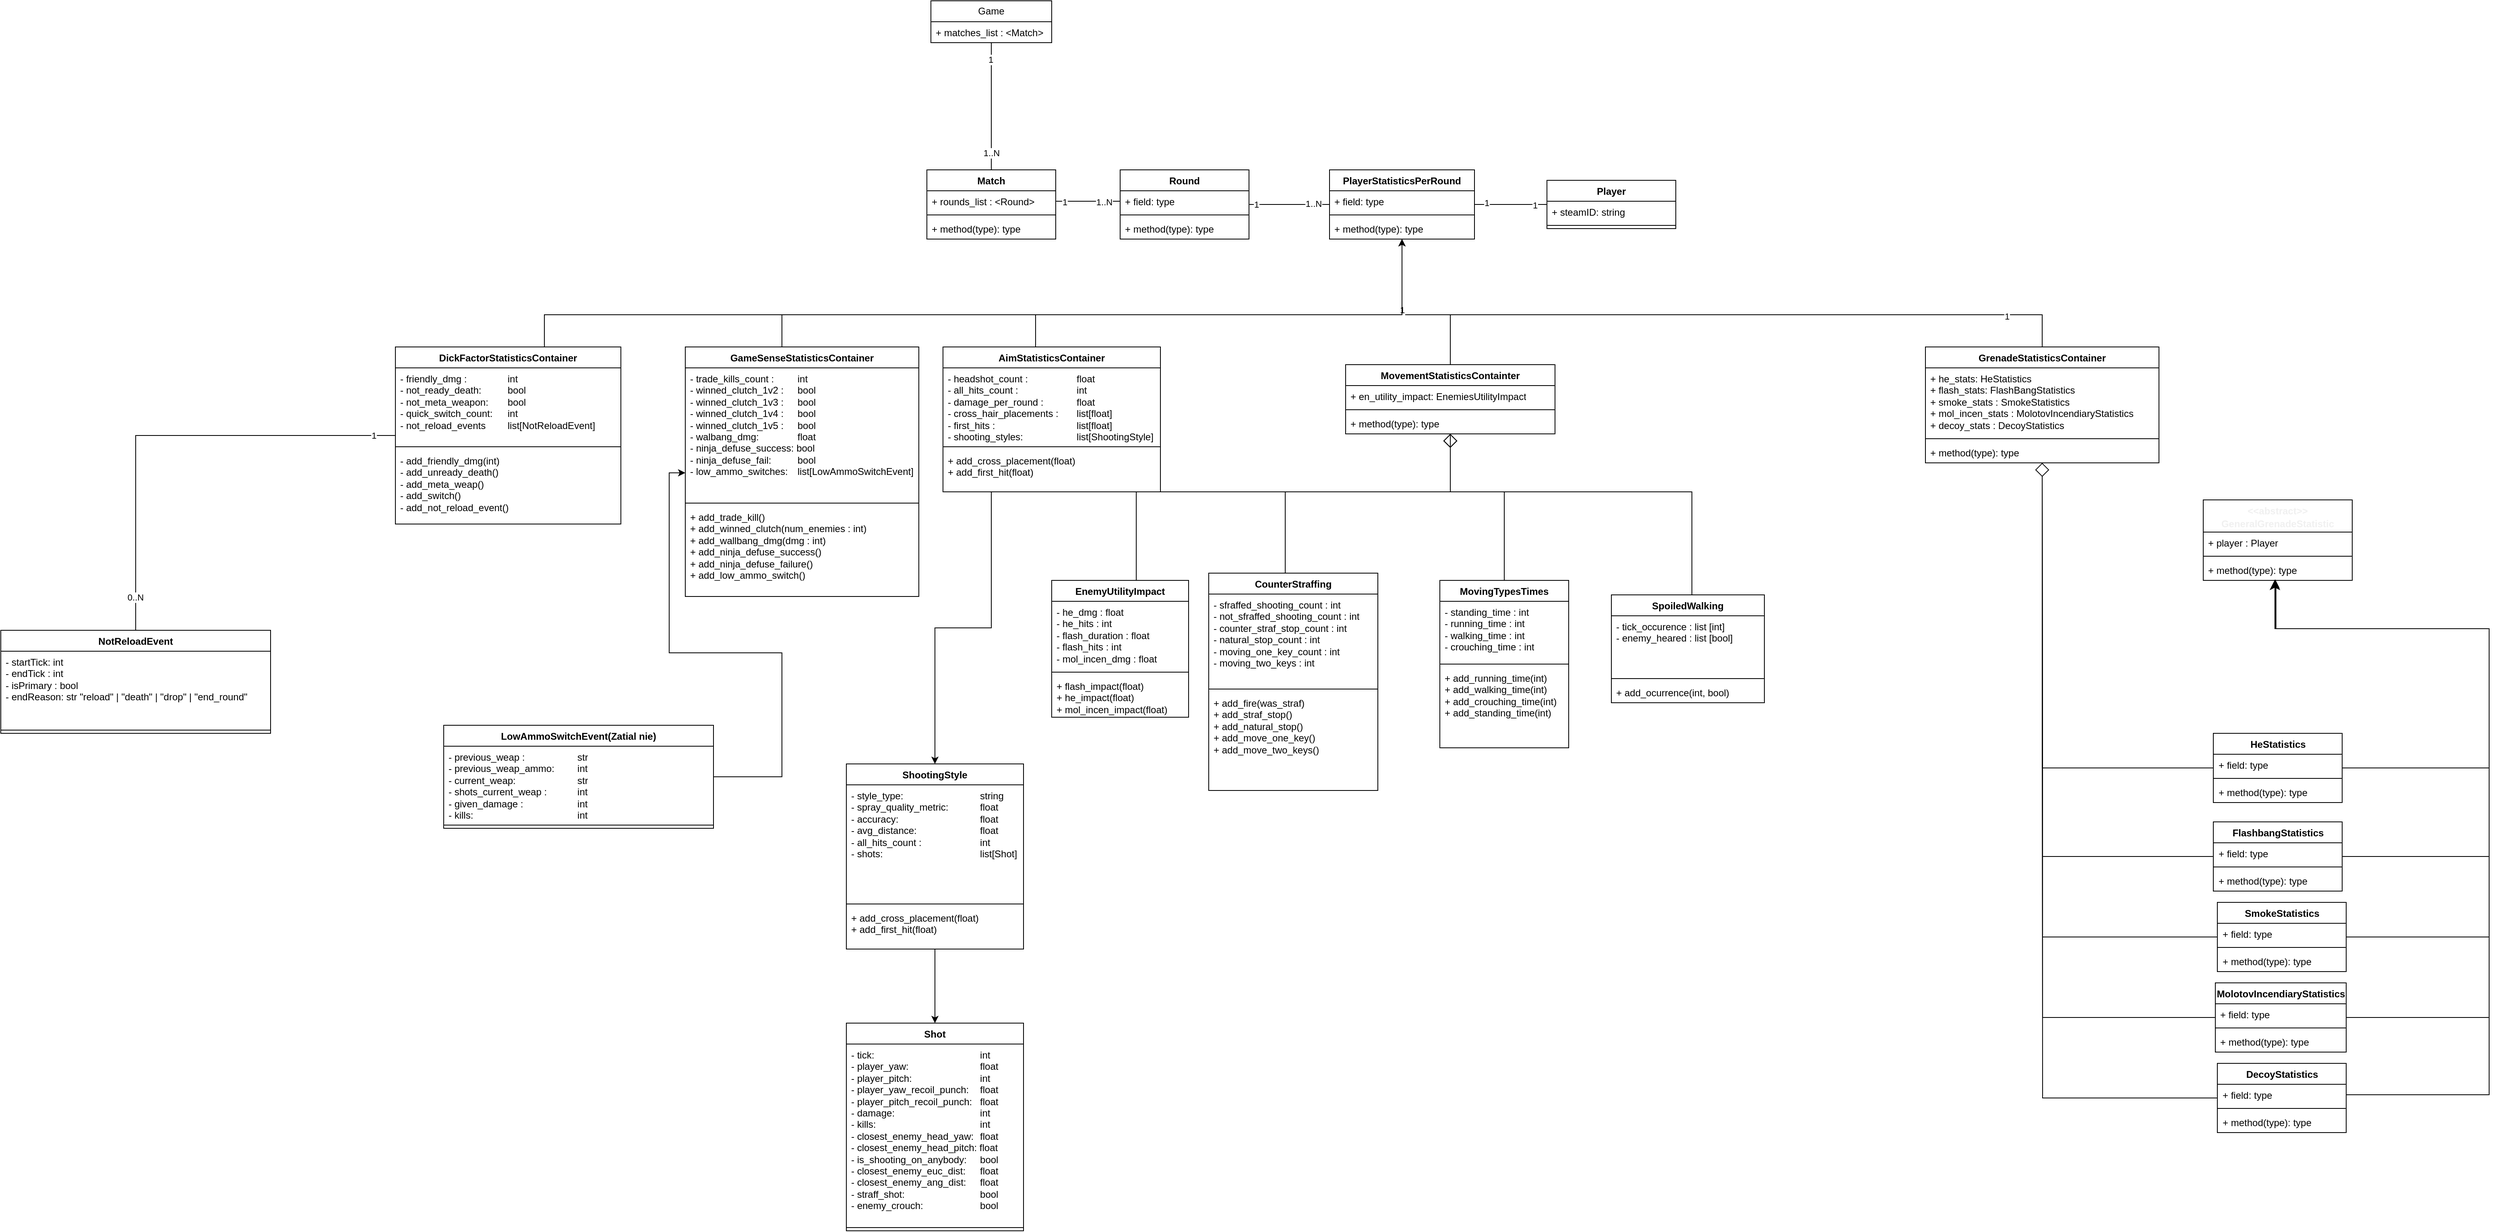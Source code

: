 <mxfile version="21.6.9" type="github">
  <diagram name="Page-1" id="hJo40T_83tcf31W40L3I">
    <mxGraphModel dx="2897" dy="574" grid="1" gridSize="10" guides="1" tooltips="1" connect="1" arrows="1" fold="1" page="1" pageScale="1" pageWidth="827" pageHeight="1169" math="0" shadow="0">
      <root>
        <mxCell id="0" />
        <mxCell id="1" parent="0" />
        <mxCell id="QiXR73xLZiOVpb5xyqRf-2" value="Game" style="swimlane;fontStyle=0;childLayout=stackLayout;horizontal=1;startSize=26;fillColor=none;horizontalStack=0;resizeParent=1;resizeParentMax=0;resizeLast=0;collapsible=1;marginBottom=0;whiteSpace=wrap;html=1;" parent="1" vertex="1">
          <mxGeometry x="35" y="170" width="150" height="52" as="geometry" />
        </mxCell>
        <mxCell id="QiXR73xLZiOVpb5xyqRf-3" value="+ matches_list : &amp;lt;Match&amp;gt;" style="text;strokeColor=none;fillColor=none;align=left;verticalAlign=top;spacingLeft=4;spacingRight=4;overflow=hidden;rotatable=0;points=[[0,0.5],[1,0.5]];portConstraint=eastwest;whiteSpace=wrap;html=1;" parent="QiXR73xLZiOVpb5xyqRf-2" vertex="1">
          <mxGeometry y="26" width="150" height="26" as="geometry" />
        </mxCell>
        <mxCell id="QiXR73xLZiOVpb5xyqRf-52" style="edgeStyle=orthogonalEdgeStyle;rounded=0;orthogonalLoop=1;jettySize=auto;html=1;endArrow=none;endFill=0;startArrow=none;startFill=0;endSize=10;startSize=10;" parent="1" source="QiXR73xLZiOVpb5xyqRf-6" target="QiXR73xLZiOVpb5xyqRf-2" edge="1">
          <mxGeometry relative="1" as="geometry" />
        </mxCell>
        <mxCell id="spZrkNUQqCgt04SdgscV-13" value="1" style="edgeLabel;html=1;align=center;verticalAlign=middle;resizable=0;points=[];" parent="QiXR73xLZiOVpb5xyqRf-52" vertex="1" connectable="0">
          <mxGeometry x="0.736" y="1" relative="1" as="geometry">
            <mxPoint as="offset" />
          </mxGeometry>
        </mxCell>
        <mxCell id="spZrkNUQqCgt04SdgscV-14" value="1..N" style="edgeLabel;html=1;align=center;verticalAlign=middle;resizable=0;points=[];" parent="QiXR73xLZiOVpb5xyqRf-52" vertex="1" connectable="0">
          <mxGeometry x="-0.73" y="4" relative="1" as="geometry">
            <mxPoint x="4" as="offset" />
          </mxGeometry>
        </mxCell>
        <mxCell id="QiXR73xLZiOVpb5xyqRf-6" value="Match" style="swimlane;fontStyle=1;align=center;verticalAlign=top;childLayout=stackLayout;horizontal=1;startSize=26;horizontalStack=0;resizeParent=1;resizeParentMax=0;resizeLast=0;collapsible=1;marginBottom=0;whiteSpace=wrap;html=1;" parent="1" vertex="1">
          <mxGeometry x="30" y="380" width="160" height="86" as="geometry" />
        </mxCell>
        <mxCell id="QiXR73xLZiOVpb5xyqRf-7" value="+ rounds_list : &amp;lt;Round&amp;gt;&lt;br&gt;" style="text;strokeColor=none;fillColor=none;align=left;verticalAlign=top;spacingLeft=4;spacingRight=4;overflow=hidden;rotatable=0;points=[[0,0.5],[1,0.5]];portConstraint=eastwest;whiteSpace=wrap;html=1;" parent="QiXR73xLZiOVpb5xyqRf-6" vertex="1">
          <mxGeometry y="26" width="160" height="26" as="geometry" />
        </mxCell>
        <mxCell id="QiXR73xLZiOVpb5xyqRf-8" value="" style="line;strokeWidth=1;fillColor=none;align=left;verticalAlign=middle;spacingTop=-1;spacingLeft=3;spacingRight=3;rotatable=0;labelPosition=right;points=[];portConstraint=eastwest;strokeColor=inherit;" parent="QiXR73xLZiOVpb5xyqRf-6" vertex="1">
          <mxGeometry y="52" width="160" height="8" as="geometry" />
        </mxCell>
        <mxCell id="QiXR73xLZiOVpb5xyqRf-9" value="+ method(type): type" style="text;strokeColor=none;fillColor=none;align=left;verticalAlign=top;spacingLeft=4;spacingRight=4;overflow=hidden;rotatable=0;points=[[0,0.5],[1,0.5]];portConstraint=eastwest;whiteSpace=wrap;html=1;" parent="QiXR73xLZiOVpb5xyqRf-6" vertex="1">
          <mxGeometry y="60" width="160" height="26" as="geometry" />
        </mxCell>
        <mxCell id="spZrkNUQqCgt04SdgscV-5" style="edgeStyle=orthogonalEdgeStyle;rounded=0;orthogonalLoop=1;jettySize=auto;html=1;entryX=0.5;entryY=0;entryDx=0;entryDy=0;startArrow=none;startFill=0;endArrow=none;endFill=0;startSize=10;endSize=10;" parent="1" source="QiXR73xLZiOVpb5xyqRf-10" target="spZrkNUQqCgt04SdgscV-1" edge="1">
          <mxGeometry relative="1" as="geometry">
            <Array as="points">
              <mxPoint x="620" y="560" />
              <mxPoint x="1415" y="560" />
            </Array>
          </mxGeometry>
        </mxCell>
        <mxCell id="spZrkNUQqCgt04SdgscV-26" value="1" style="edgeLabel;html=1;align=center;verticalAlign=middle;resizable=0;points=[];" parent="spZrkNUQqCgt04SdgscV-5" vertex="1" connectable="0">
          <mxGeometry x="-0.811" relative="1" as="geometry">
            <mxPoint as="offset" />
          </mxGeometry>
        </mxCell>
        <mxCell id="spZrkNUQqCgt04SdgscV-27" value="1" style="edgeLabel;html=1;align=center;verticalAlign=middle;resizable=0;points=[];" parent="spZrkNUQqCgt04SdgscV-5" vertex="1" connectable="0">
          <mxGeometry x="0.819" y="-2" relative="1" as="geometry">
            <mxPoint as="offset" />
          </mxGeometry>
        </mxCell>
        <mxCell id="QiXR73xLZiOVpb5xyqRf-10" value="PlayerStatisticsPerRound" style="swimlane;fontStyle=1;align=center;verticalAlign=top;childLayout=stackLayout;horizontal=1;startSize=26;horizontalStack=0;resizeParent=1;resizeParentMax=0;resizeLast=0;collapsible=1;marginBottom=0;whiteSpace=wrap;html=1;" parent="1" vertex="1">
          <mxGeometry x="530" y="380" width="180" height="86" as="geometry" />
        </mxCell>
        <mxCell id="QiXR73xLZiOVpb5xyqRf-11" value="+ field: type" style="text;strokeColor=none;fillColor=none;align=left;verticalAlign=top;spacingLeft=4;spacingRight=4;overflow=hidden;rotatable=0;points=[[0,0.5],[1,0.5]];portConstraint=eastwest;whiteSpace=wrap;html=1;" parent="QiXR73xLZiOVpb5xyqRf-10" vertex="1">
          <mxGeometry y="26" width="180" height="26" as="geometry" />
        </mxCell>
        <mxCell id="QiXR73xLZiOVpb5xyqRf-12" value="" style="line;strokeWidth=1;fillColor=none;align=left;verticalAlign=middle;spacingTop=-1;spacingLeft=3;spacingRight=3;rotatable=0;labelPosition=right;points=[];portConstraint=eastwest;strokeColor=inherit;" parent="QiXR73xLZiOVpb5xyqRf-10" vertex="1">
          <mxGeometry y="52" width="180" height="8" as="geometry" />
        </mxCell>
        <mxCell id="QiXR73xLZiOVpb5xyqRf-13" value="+ method(type): type" style="text;strokeColor=none;fillColor=none;align=left;verticalAlign=top;spacingLeft=4;spacingRight=4;overflow=hidden;rotatable=0;points=[[0,0.5],[1,0.5]];portConstraint=eastwest;whiteSpace=wrap;html=1;" parent="QiXR73xLZiOVpb5xyqRf-10" vertex="1">
          <mxGeometry y="60" width="180" height="26" as="geometry" />
        </mxCell>
        <mxCell id="QiXR73xLZiOVpb5xyqRf-15" style="edgeStyle=orthogonalEdgeStyle;rounded=0;orthogonalLoop=1;jettySize=auto;html=1;entryX=0;entryY=0.5;entryDx=0;entryDy=0;endArrow=none;endFill=0;startArrow=none;startFill=0;endSize=10;startSize=10;" parent="1" source="QiXR73xLZiOVpb5xyqRf-7" target="X4iNpUNOagSBQA0nPWVd-2" edge="1">
          <mxGeometry relative="1" as="geometry" />
        </mxCell>
        <mxCell id="spZrkNUQqCgt04SdgscV-15" value="1" style="edgeLabel;html=1;align=center;verticalAlign=middle;resizable=0;points=[];" parent="QiXR73xLZiOVpb5xyqRf-15" vertex="1" connectable="0">
          <mxGeometry x="-0.738" y="-1" relative="1" as="geometry">
            <mxPoint as="offset" />
          </mxGeometry>
        </mxCell>
        <mxCell id="spZrkNUQqCgt04SdgscV-16" value="1..N" style="edgeLabel;html=1;align=center;verticalAlign=middle;resizable=0;points=[];" parent="QiXR73xLZiOVpb5xyqRf-15" vertex="1" connectable="0">
          <mxGeometry x="0.7" y="2" relative="1" as="geometry">
            <mxPoint x="-8" y="3" as="offset" />
          </mxGeometry>
        </mxCell>
        <mxCell id="QiXR73xLZiOVpb5xyqRf-16" value="&lt;font style=&quot;font-size: 12px;&quot;&gt;&amp;lt;&amp;lt;abstract&amp;gt;&amp;gt;&lt;br&gt;&lt;/font&gt;&lt;div style=&quot;line-height: 19px;&quot;&gt;&lt;font style=&quot;font-size: 12px;&quot;&gt;GeneralGrenadeStatistic&lt;/font&gt;&lt;/div&gt;" style="swimlane;fontStyle=1;align=center;verticalAlign=top;childLayout=stackLayout;horizontal=1;startSize=40;horizontalStack=0;resizeParent=1;resizeParentMax=0;resizeLast=0;collapsible=1;marginBottom=0;whiteSpace=wrap;html=1;fontFamily=Helvetica;fontColor=#F0F0F0;labelBackgroundColor=none;" parent="1" vertex="1">
          <mxGeometry x="1615" y="790" width="185" height="100" as="geometry">
            <mxRectangle x="495" y="530" width="180" height="50" as="alternateBounds" />
          </mxGeometry>
        </mxCell>
        <mxCell id="QiXR73xLZiOVpb5xyqRf-17" value="+ player : Player&lt;br&gt;" style="text;strokeColor=none;fillColor=none;align=left;verticalAlign=top;spacingLeft=4;spacingRight=4;overflow=hidden;rotatable=0;points=[[0,0.5],[1,0.5]];portConstraint=eastwest;whiteSpace=wrap;html=1;" parent="QiXR73xLZiOVpb5xyqRf-16" vertex="1">
          <mxGeometry y="40" width="185" height="26" as="geometry" />
        </mxCell>
        <mxCell id="QiXR73xLZiOVpb5xyqRf-18" value="" style="line;strokeWidth=1;fillColor=none;align=left;verticalAlign=middle;spacingTop=-1;spacingLeft=3;spacingRight=3;rotatable=0;labelPosition=right;points=[];portConstraint=eastwest;strokeColor=inherit;" parent="QiXR73xLZiOVpb5xyqRf-16" vertex="1">
          <mxGeometry y="66" width="185" height="8" as="geometry" />
        </mxCell>
        <mxCell id="QiXR73xLZiOVpb5xyqRf-19" value="+ method(type): type" style="text;strokeColor=none;fillColor=none;align=left;verticalAlign=top;spacingLeft=4;spacingRight=4;overflow=hidden;rotatable=0;points=[[0,0.5],[1,0.5]];portConstraint=eastwest;whiteSpace=wrap;html=1;" parent="QiXR73xLZiOVpb5xyqRf-16" vertex="1">
          <mxGeometry y="74" width="185" height="26" as="geometry" />
        </mxCell>
        <mxCell id="QiXR73xLZiOVpb5xyqRf-40" style="edgeStyle=orthogonalEdgeStyle;rounded=0;orthogonalLoop=1;jettySize=auto;html=1;entryX=0.481;entryY=0.962;entryDx=0;entryDy=0;entryPerimeter=0;endSize=10;" parent="1" source="QiXR73xLZiOVpb5xyqRf-24" target="QiXR73xLZiOVpb5xyqRf-19" edge="1">
          <mxGeometry relative="1" as="geometry">
            <Array as="points">
              <mxPoint x="1970" y="1123.0" />
              <mxPoint x="1970" y="950.0" />
              <mxPoint x="1704" y="950.0" />
            </Array>
          </mxGeometry>
        </mxCell>
        <mxCell id="spZrkNUQqCgt04SdgscV-32" style="edgeStyle=orthogonalEdgeStyle;rounded=0;orthogonalLoop=1;jettySize=auto;html=1;endArrow=diamond;endFill=0;endSize=15;startSize=15;strokeWidth=1;" parent="1" source="QiXR73xLZiOVpb5xyqRf-24" target="spZrkNUQqCgt04SdgscV-1" edge="1">
          <mxGeometry relative="1" as="geometry" />
        </mxCell>
        <mxCell id="QiXR73xLZiOVpb5xyqRf-24" value="HeStatistics" style="swimlane;fontStyle=1;align=center;verticalAlign=top;childLayout=stackLayout;horizontal=1;startSize=26;horizontalStack=0;resizeParent=1;resizeParentMax=0;resizeLast=0;collapsible=1;marginBottom=0;whiteSpace=wrap;html=1;" parent="1" vertex="1">
          <mxGeometry x="1627.5" y="1080.0" width="160" height="86" as="geometry" />
        </mxCell>
        <mxCell id="QiXR73xLZiOVpb5xyqRf-25" value="+ field: type" style="text;strokeColor=none;fillColor=none;align=left;verticalAlign=top;spacingLeft=4;spacingRight=4;overflow=hidden;rotatable=0;points=[[0,0.5],[1,0.5]];portConstraint=eastwest;whiteSpace=wrap;html=1;" parent="QiXR73xLZiOVpb5xyqRf-24" vertex="1">
          <mxGeometry y="26" width="160" height="26" as="geometry" />
        </mxCell>
        <mxCell id="QiXR73xLZiOVpb5xyqRf-26" value="" style="line;strokeWidth=1;fillColor=none;align=left;verticalAlign=middle;spacingTop=-1;spacingLeft=3;spacingRight=3;rotatable=0;labelPosition=right;points=[];portConstraint=eastwest;strokeColor=inherit;" parent="QiXR73xLZiOVpb5xyqRf-24" vertex="1">
          <mxGeometry y="52" width="160" height="8" as="geometry" />
        </mxCell>
        <mxCell id="QiXR73xLZiOVpb5xyqRf-27" value="+ method(type): type" style="text;strokeColor=none;fillColor=none;align=left;verticalAlign=top;spacingLeft=4;spacingRight=4;overflow=hidden;rotatable=0;points=[[0,0.5],[1,0.5]];portConstraint=eastwest;whiteSpace=wrap;html=1;" parent="QiXR73xLZiOVpb5xyqRf-24" vertex="1">
          <mxGeometry y="60" width="160" height="26" as="geometry" />
        </mxCell>
        <mxCell id="spZrkNUQqCgt04SdgscV-30" style="edgeStyle=orthogonalEdgeStyle;rounded=0;orthogonalLoop=1;jettySize=auto;html=1;" parent="1" source="QiXR73xLZiOVpb5xyqRf-28" target="QiXR73xLZiOVpb5xyqRf-16" edge="1">
          <mxGeometry relative="1" as="geometry">
            <Array as="points">
              <mxPoint x="1970" y="1233.0" />
              <mxPoint x="1970" y="950.0" />
              <mxPoint x="1705" y="950.0" />
            </Array>
          </mxGeometry>
        </mxCell>
        <mxCell id="spZrkNUQqCgt04SdgscV-34" style="edgeStyle=orthogonalEdgeStyle;rounded=0;orthogonalLoop=1;jettySize=auto;html=1;endArrow=none;endFill=0;" parent="1" source="QiXR73xLZiOVpb5xyqRf-28" edge="1">
          <mxGeometry relative="1" as="geometry">
            <mxPoint x="1415" y="760" as="targetPoint" />
          </mxGeometry>
        </mxCell>
        <mxCell id="QiXR73xLZiOVpb5xyqRf-28" value="FlashbangStatistics" style="swimlane;fontStyle=1;align=center;verticalAlign=top;childLayout=stackLayout;horizontal=1;startSize=26;horizontalStack=0;resizeParent=1;resizeParentMax=0;resizeLast=0;collapsible=1;marginBottom=0;whiteSpace=wrap;html=1;" parent="1" vertex="1">
          <mxGeometry x="1627.5" y="1190.0" width="160" height="86" as="geometry" />
        </mxCell>
        <mxCell id="QiXR73xLZiOVpb5xyqRf-29" value="+ field: type" style="text;strokeColor=none;fillColor=none;align=left;verticalAlign=top;spacingLeft=4;spacingRight=4;overflow=hidden;rotatable=0;points=[[0,0.5],[1,0.5]];portConstraint=eastwest;whiteSpace=wrap;html=1;" parent="QiXR73xLZiOVpb5xyqRf-28" vertex="1">
          <mxGeometry y="26" width="160" height="26" as="geometry" />
        </mxCell>
        <mxCell id="QiXR73xLZiOVpb5xyqRf-30" value="" style="line;strokeWidth=1;fillColor=none;align=left;verticalAlign=middle;spacingTop=-1;spacingLeft=3;spacingRight=3;rotatable=0;labelPosition=right;points=[];portConstraint=eastwest;strokeColor=inherit;" parent="QiXR73xLZiOVpb5xyqRf-28" vertex="1">
          <mxGeometry y="52" width="160" height="8" as="geometry" />
        </mxCell>
        <mxCell id="QiXR73xLZiOVpb5xyqRf-31" value="+ method(type): type" style="text;strokeColor=none;fillColor=none;align=left;verticalAlign=top;spacingLeft=4;spacingRight=4;overflow=hidden;rotatable=0;points=[[0,0.5],[1,0.5]];portConstraint=eastwest;whiteSpace=wrap;html=1;" parent="QiXR73xLZiOVpb5xyqRf-28" vertex="1">
          <mxGeometry y="60" width="160" height="26" as="geometry" />
        </mxCell>
        <mxCell id="uZv1GPvGloLK0zktThD6-3" style="edgeStyle=orthogonalEdgeStyle;rounded=0;orthogonalLoop=1;jettySize=auto;html=1;entryX=0.483;entryY=1.026;entryDx=0;entryDy=0;entryPerimeter=0;" parent="1" source="QiXR73xLZiOVpb5xyqRf-32" target="QiXR73xLZiOVpb5xyqRf-19" edge="1">
          <mxGeometry relative="1" as="geometry">
            <Array as="points">
              <mxPoint x="1970" y="1333.0" />
              <mxPoint x="1970" y="950.0" />
              <mxPoint x="1704" y="950.0" />
            </Array>
          </mxGeometry>
        </mxCell>
        <mxCell id="spZrkNUQqCgt04SdgscV-35" style="edgeStyle=orthogonalEdgeStyle;rounded=0;orthogonalLoop=1;jettySize=auto;html=1;endArrow=none;endFill=0;" parent="1" source="QiXR73xLZiOVpb5xyqRf-32" edge="1">
          <mxGeometry relative="1" as="geometry">
            <mxPoint x="1415" y="760" as="targetPoint" />
          </mxGeometry>
        </mxCell>
        <mxCell id="QiXR73xLZiOVpb5xyqRf-32" value="SmokeStatistics" style="swimlane;fontStyle=1;align=center;verticalAlign=top;childLayout=stackLayout;horizontal=1;startSize=26;horizontalStack=0;resizeParent=1;resizeParentMax=0;resizeLast=0;collapsible=1;marginBottom=0;whiteSpace=wrap;html=1;" parent="1" vertex="1">
          <mxGeometry x="1632.5" y="1290.0" width="160" height="86" as="geometry" />
        </mxCell>
        <mxCell id="QiXR73xLZiOVpb5xyqRf-33" value="+ field: type" style="text;strokeColor=none;fillColor=none;align=left;verticalAlign=top;spacingLeft=4;spacingRight=4;overflow=hidden;rotatable=0;points=[[0,0.5],[1,0.5]];portConstraint=eastwest;whiteSpace=wrap;html=1;" parent="QiXR73xLZiOVpb5xyqRf-32" vertex="1">
          <mxGeometry y="26" width="160" height="26" as="geometry" />
        </mxCell>
        <mxCell id="QiXR73xLZiOVpb5xyqRf-34" value="" style="line;strokeWidth=1;fillColor=none;align=left;verticalAlign=middle;spacingTop=-1;spacingLeft=3;spacingRight=3;rotatable=0;labelPosition=right;points=[];portConstraint=eastwest;strokeColor=inherit;" parent="QiXR73xLZiOVpb5xyqRf-32" vertex="1">
          <mxGeometry y="52" width="160" height="8" as="geometry" />
        </mxCell>
        <mxCell id="QiXR73xLZiOVpb5xyqRf-35" value="+ method(type): type" style="text;strokeColor=none;fillColor=none;align=left;verticalAlign=top;spacingLeft=4;spacingRight=4;overflow=hidden;rotatable=0;points=[[0,0.5],[1,0.5]];portConstraint=eastwest;whiteSpace=wrap;html=1;" parent="QiXR73xLZiOVpb5xyqRf-32" vertex="1">
          <mxGeometry y="60" width="160" height="26" as="geometry" />
        </mxCell>
        <mxCell id="uZv1GPvGloLK0zktThD6-2" style="edgeStyle=orthogonalEdgeStyle;rounded=0;orthogonalLoop=1;jettySize=auto;html=1;entryX=0.483;entryY=0.965;entryDx=0;entryDy=0;entryPerimeter=0;endArrow=none;endFill=0;" parent="1" source="QiXR73xLZiOVpb5xyqRf-36" target="QiXR73xLZiOVpb5xyqRf-19" edge="1">
          <mxGeometry relative="1" as="geometry">
            <Array as="points">
              <mxPoint x="1970" y="1433.0" />
              <mxPoint x="1970" y="950.0" />
              <mxPoint x="1704" y="950.0" />
            </Array>
          </mxGeometry>
        </mxCell>
        <mxCell id="spZrkNUQqCgt04SdgscV-36" style="edgeStyle=orthogonalEdgeStyle;rounded=0;orthogonalLoop=1;jettySize=auto;html=1;endArrow=none;endFill=0;" parent="1" source="QiXR73xLZiOVpb5xyqRf-36" edge="1">
          <mxGeometry relative="1" as="geometry">
            <mxPoint x="1415" y="760" as="targetPoint" />
          </mxGeometry>
        </mxCell>
        <mxCell id="QiXR73xLZiOVpb5xyqRf-36" value="MolotovIncendiaryStatistics&lt;br&gt;" style="swimlane;fontStyle=1;align=center;verticalAlign=top;childLayout=stackLayout;horizontal=1;startSize=26;horizontalStack=0;resizeParent=1;resizeParentMax=0;resizeLast=0;collapsible=1;marginBottom=0;whiteSpace=wrap;html=1;" parent="1" vertex="1">
          <mxGeometry x="1630" y="1390" width="162.5" height="86" as="geometry" />
        </mxCell>
        <mxCell id="QiXR73xLZiOVpb5xyqRf-37" value="+ field: type" style="text;strokeColor=none;fillColor=none;align=left;verticalAlign=top;spacingLeft=4;spacingRight=4;overflow=hidden;rotatable=0;points=[[0,0.5],[1,0.5]];portConstraint=eastwest;whiteSpace=wrap;html=1;" parent="QiXR73xLZiOVpb5xyqRf-36" vertex="1">
          <mxGeometry y="26" width="162.5" height="26" as="geometry" />
        </mxCell>
        <mxCell id="QiXR73xLZiOVpb5xyqRf-38" value="" style="line;strokeWidth=1;fillColor=none;align=left;verticalAlign=middle;spacingTop=-1;spacingLeft=3;spacingRight=3;rotatable=0;labelPosition=right;points=[];portConstraint=eastwest;strokeColor=inherit;" parent="QiXR73xLZiOVpb5xyqRf-36" vertex="1">
          <mxGeometry y="52" width="162.5" height="8" as="geometry" />
        </mxCell>
        <mxCell id="QiXR73xLZiOVpb5xyqRf-39" value="+ method(type): type" style="text;strokeColor=none;fillColor=none;align=left;verticalAlign=top;spacingLeft=4;spacingRight=4;overflow=hidden;rotatable=0;points=[[0,0.5],[1,0.5]];portConstraint=eastwest;whiteSpace=wrap;html=1;" parent="QiXR73xLZiOVpb5xyqRf-36" vertex="1">
          <mxGeometry y="60" width="162.5" height="26" as="geometry" />
        </mxCell>
        <mxCell id="X4iNpUNOagSBQA0nPWVd-7" style="edgeStyle=orthogonalEdgeStyle;rounded=0;orthogonalLoop=1;jettySize=auto;html=1;endArrow=none;endFill=0;startArrow=none;startFill=0;endSize=10;startSize=10;" parent="1" source="QiXR73xLZiOVpb5xyqRf-47" target="QiXR73xLZiOVpb5xyqRf-10" edge="1">
          <mxGeometry relative="1" as="geometry" />
        </mxCell>
        <mxCell id="spZrkNUQqCgt04SdgscV-23" value="1" style="edgeLabel;html=1;align=center;verticalAlign=middle;resizable=0;points=[];" parent="X4iNpUNOagSBQA0nPWVd-7" vertex="1" connectable="0">
          <mxGeometry x="-0.655" y="1" relative="1" as="geometry">
            <mxPoint as="offset" />
          </mxGeometry>
        </mxCell>
        <mxCell id="spZrkNUQqCgt04SdgscV-24" value="1" style="edgeLabel;html=1;align=center;verticalAlign=middle;resizable=0;points=[];" parent="X4iNpUNOagSBQA0nPWVd-7" vertex="1" connectable="0">
          <mxGeometry x="0.678" y="-2" relative="1" as="geometry">
            <mxPoint as="offset" />
          </mxGeometry>
        </mxCell>
        <mxCell id="QiXR73xLZiOVpb5xyqRf-47" value="Player&lt;br&gt;" style="swimlane;fontStyle=1;align=center;verticalAlign=top;childLayout=stackLayout;horizontal=1;startSize=26;horizontalStack=0;resizeParent=1;resizeParentMax=0;resizeLast=0;collapsible=1;marginBottom=0;whiteSpace=wrap;html=1;" parent="1" vertex="1">
          <mxGeometry x="800" y="393" width="160" height="60" as="geometry" />
        </mxCell>
        <mxCell id="QiXR73xLZiOVpb5xyqRf-48" value="+ steamID: string&lt;br&gt;" style="text;strokeColor=none;fillColor=none;align=left;verticalAlign=top;spacingLeft=4;spacingRight=4;overflow=hidden;rotatable=0;points=[[0,0.5],[1,0.5]];portConstraint=eastwest;whiteSpace=wrap;html=1;" parent="QiXR73xLZiOVpb5xyqRf-47" vertex="1">
          <mxGeometry y="26" width="160" height="26" as="geometry" />
        </mxCell>
        <mxCell id="QiXR73xLZiOVpb5xyqRf-49" value="" style="line;strokeWidth=1;fillColor=none;align=left;verticalAlign=middle;spacingTop=-1;spacingLeft=3;spacingRight=3;rotatable=0;labelPosition=right;points=[];portConstraint=eastwest;strokeColor=inherit;" parent="QiXR73xLZiOVpb5xyqRf-47" vertex="1">
          <mxGeometry y="52" width="160" height="8" as="geometry" />
        </mxCell>
        <mxCell id="X4iNpUNOagSBQA0nPWVd-5" style="edgeStyle=orthogonalEdgeStyle;rounded=0;orthogonalLoop=1;jettySize=auto;html=1;endArrow=none;endFill=0;startArrow=none;startFill=0;endSize=10;startSize=10;" parent="1" source="X4iNpUNOagSBQA0nPWVd-1" target="QiXR73xLZiOVpb5xyqRf-10" edge="1">
          <mxGeometry relative="1" as="geometry" />
        </mxCell>
        <mxCell id="spZrkNUQqCgt04SdgscV-19" value="1" style="edgeLabel;html=1;align=center;verticalAlign=middle;resizable=0;points=[];" parent="X4iNpUNOagSBQA0nPWVd-5" vertex="1" connectable="0">
          <mxGeometry x="-0.823" relative="1" as="geometry">
            <mxPoint as="offset" />
          </mxGeometry>
        </mxCell>
        <mxCell id="spZrkNUQqCgt04SdgscV-20" value="1..N" style="edgeLabel;html=1;align=center;verticalAlign=middle;resizable=0;points=[];" parent="X4iNpUNOagSBQA0nPWVd-5" vertex="1" connectable="0">
          <mxGeometry x="0.793" y="1" relative="1" as="geometry">
            <mxPoint x="-10" as="offset" />
          </mxGeometry>
        </mxCell>
        <mxCell id="X4iNpUNOagSBQA0nPWVd-1" value="Round" style="swimlane;fontStyle=1;align=center;verticalAlign=top;childLayout=stackLayout;horizontal=1;startSize=26;horizontalStack=0;resizeParent=1;resizeParentMax=0;resizeLast=0;collapsible=1;marginBottom=0;whiteSpace=wrap;html=1;" parent="1" vertex="1">
          <mxGeometry x="270" y="380" width="160" height="86" as="geometry" />
        </mxCell>
        <mxCell id="X4iNpUNOagSBQA0nPWVd-2" value="+ field: type" style="text;strokeColor=none;fillColor=none;align=left;verticalAlign=top;spacingLeft=4;spacingRight=4;overflow=hidden;rotatable=0;points=[[0,0.5],[1,0.5]];portConstraint=eastwest;whiteSpace=wrap;html=1;" parent="X4iNpUNOagSBQA0nPWVd-1" vertex="1">
          <mxGeometry y="26" width="160" height="26" as="geometry" />
        </mxCell>
        <mxCell id="X4iNpUNOagSBQA0nPWVd-3" value="" style="line;strokeWidth=1;fillColor=none;align=left;verticalAlign=middle;spacingTop=-1;spacingLeft=3;spacingRight=3;rotatable=0;labelPosition=right;points=[];portConstraint=eastwest;strokeColor=inherit;" parent="X4iNpUNOagSBQA0nPWVd-1" vertex="1">
          <mxGeometry y="52" width="160" height="8" as="geometry" />
        </mxCell>
        <mxCell id="X4iNpUNOagSBQA0nPWVd-4" value="+ method(type): type" style="text;strokeColor=none;fillColor=none;align=left;verticalAlign=top;spacingLeft=4;spacingRight=4;overflow=hidden;rotatable=0;points=[[0,0.5],[1,0.5]];portConstraint=eastwest;whiteSpace=wrap;html=1;" parent="X4iNpUNOagSBQA0nPWVd-1" vertex="1">
          <mxGeometry y="60" width="160" height="26" as="geometry" />
        </mxCell>
        <mxCell id="X4iNpUNOagSBQA0nPWVd-16" style="edgeStyle=orthogonalEdgeStyle;rounded=0;orthogonalLoop=1;jettySize=auto;html=1;entryX=0.488;entryY=1.038;entryDx=0;entryDy=0;entryPerimeter=0;exitX=1;exitY=0.5;exitDx=0;exitDy=0;startSize=10;" parent="1" source="spZrkNUQqCgt04SdgscV-28" target="QiXR73xLZiOVpb5xyqRf-19" edge="1">
          <mxGeometry relative="1" as="geometry">
            <mxPoint x="1910" y="1590.0" as="sourcePoint" />
            <Array as="points">
              <mxPoint x="1970" y="1529.0" />
              <mxPoint x="1970" y="950.0" />
              <mxPoint x="1705" y="950.0" />
            </Array>
          </mxGeometry>
        </mxCell>
        <mxCell id="spZrkNUQqCgt04SdgscV-37" style="edgeStyle=orthogonalEdgeStyle;rounded=0;orthogonalLoop=1;jettySize=auto;html=1;endArrow=none;endFill=0;" parent="1" source="X4iNpUNOagSBQA0nPWVd-9" edge="1">
          <mxGeometry relative="1" as="geometry">
            <mxPoint x="1415" y="760" as="targetPoint" />
          </mxGeometry>
        </mxCell>
        <mxCell id="X4iNpUNOagSBQA0nPWVd-9" value="DecoyStatistics&lt;br&gt;" style="swimlane;fontStyle=1;align=center;verticalAlign=top;childLayout=stackLayout;horizontal=1;startSize=26;horizontalStack=0;resizeParent=1;resizeParentMax=0;resizeLast=0;collapsible=1;marginBottom=0;whiteSpace=wrap;html=1;" parent="1" vertex="1">
          <mxGeometry x="1632.5" y="1490.0" width="160" height="86" as="geometry">
            <mxRectangle x="900" y="720" width="130" height="30" as="alternateBounds" />
          </mxGeometry>
        </mxCell>
        <mxCell id="spZrkNUQqCgt04SdgscV-28" value="+ field: type" style="text;strokeColor=none;fillColor=none;align=left;verticalAlign=top;spacingLeft=4;spacingRight=4;overflow=hidden;rotatable=0;points=[[0,0.5],[1,0.5]];portConstraint=eastwest;whiteSpace=wrap;html=1;" parent="X4iNpUNOagSBQA0nPWVd-9" vertex="1">
          <mxGeometry y="26" width="160" height="26" as="geometry" />
        </mxCell>
        <mxCell id="X4iNpUNOagSBQA0nPWVd-11" value="" style="line;strokeWidth=1;fillColor=none;align=left;verticalAlign=middle;spacingTop=-1;spacingLeft=3;spacingRight=3;rotatable=0;labelPosition=right;points=[];portConstraint=eastwest;strokeColor=inherit;" parent="X4iNpUNOagSBQA0nPWVd-9" vertex="1">
          <mxGeometry y="52" width="160" height="8" as="geometry" />
        </mxCell>
        <mxCell id="X4iNpUNOagSBQA0nPWVd-12" value="+ method(type): type" style="text;strokeColor=none;fillColor=none;align=left;verticalAlign=top;spacingLeft=4;spacingRight=4;overflow=hidden;rotatable=0;points=[[0,0.5],[1,0.5]];portConstraint=eastwest;whiteSpace=wrap;html=1;" parent="X4iNpUNOagSBQA0nPWVd-9" vertex="1">
          <mxGeometry y="60" width="160" height="26" as="geometry" />
        </mxCell>
        <mxCell id="spZrkNUQqCgt04SdgscV-1" value="GrenadeStatisticsContainer&lt;br&gt;" style="swimlane;fontStyle=1;align=center;verticalAlign=top;childLayout=stackLayout;horizontal=1;startSize=26;horizontalStack=0;resizeParent=1;resizeParentMax=0;resizeLast=0;collapsible=1;marginBottom=0;whiteSpace=wrap;html=1;" parent="1" vertex="1">
          <mxGeometry x="1270" y="600" width="290" height="144" as="geometry" />
        </mxCell>
        <mxCell id="spZrkNUQqCgt04SdgscV-2" value="+ he_stats: HeStatistics&lt;br&gt;+ flash_stats: FlashBangStatistics&lt;br&gt;+ smoke_stats : SmokeStatistics&lt;br&gt;+ mol_incen_stats : MolotovIncendiaryStatistics&lt;br&gt;+ decoy_stats : DecoyStatistics" style="text;strokeColor=none;fillColor=none;align=left;verticalAlign=top;spacingLeft=4;spacingRight=4;overflow=hidden;rotatable=0;points=[[0,0.5],[1,0.5]];portConstraint=eastwest;whiteSpace=wrap;html=1;" parent="spZrkNUQqCgt04SdgscV-1" vertex="1">
          <mxGeometry y="26" width="290" height="84" as="geometry" />
        </mxCell>
        <mxCell id="spZrkNUQqCgt04SdgscV-3" value="" style="line;strokeWidth=1;fillColor=none;align=left;verticalAlign=middle;spacingTop=-1;spacingLeft=3;spacingRight=3;rotatable=0;labelPosition=right;points=[];portConstraint=eastwest;strokeColor=inherit;" parent="spZrkNUQqCgt04SdgscV-1" vertex="1">
          <mxGeometry y="110" width="290" height="8" as="geometry" />
        </mxCell>
        <mxCell id="spZrkNUQqCgt04SdgscV-4" value="+ method(type): type" style="text;strokeColor=none;fillColor=none;align=left;verticalAlign=top;spacingLeft=4;spacingRight=4;overflow=hidden;rotatable=0;points=[[0,0.5],[1,0.5]];portConstraint=eastwest;whiteSpace=wrap;html=1;" parent="spZrkNUQqCgt04SdgscV-1" vertex="1">
          <mxGeometry y="118" width="290" height="26" as="geometry" />
        </mxCell>
        <mxCell id="spZrkNUQqCgt04SdgscV-44" style="edgeStyle=orthogonalEdgeStyle;rounded=0;orthogonalLoop=1;jettySize=auto;html=1;endArrow=none;endFill=0;" parent="1" source="spZrkNUQqCgt04SdgscV-38" edge="1">
          <mxGeometry relative="1" as="geometry">
            <mxPoint x="620" y="560" as="targetPoint" />
            <Array as="points">
              <mxPoint x="165" y="560" />
            </Array>
          </mxGeometry>
        </mxCell>
        <mxCell id="MVp2eCs4_ih49Ak0WyFx-16" style="edgeStyle=orthogonalEdgeStyle;rounded=0;orthogonalLoop=1;jettySize=auto;html=1;" edge="1" parent="1" source="spZrkNUQqCgt04SdgscV-38" target="MVp2eCs4_ih49Ak0WyFx-11">
          <mxGeometry relative="1" as="geometry">
            <Array as="points">
              <mxPoint x="110" y="949" />
              <mxPoint x="40" y="949" />
            </Array>
          </mxGeometry>
        </mxCell>
        <mxCell id="spZrkNUQqCgt04SdgscV-38" value="AimStatisticsContainer" style="swimlane;fontStyle=1;align=center;verticalAlign=top;childLayout=stackLayout;horizontal=1;startSize=26;horizontalStack=0;resizeParent=1;resizeParentMax=0;resizeLast=0;collapsible=1;marginBottom=0;whiteSpace=wrap;html=1;" parent="1" vertex="1">
          <mxGeometry x="50" y="600" width="270" height="180" as="geometry" />
        </mxCell>
        <mxCell id="spZrkNUQqCgt04SdgscV-39" value="- headshot_count : &lt;span style=&quot;white-space: pre;&quot;&gt;&#x9;&lt;/span&gt;&lt;span style=&quot;white-space: pre;&quot;&gt;&#x9;&lt;/span&gt;&lt;span style=&quot;white-space: pre;&quot;&gt;&#x9;&lt;/span&gt;float&lt;br&gt;- all_hits_count : &lt;span style=&quot;white-space: pre;&quot;&gt;&#x9;&lt;/span&gt;&lt;span style=&quot;white-space: pre;&quot;&gt;&#x9;&lt;/span&gt;&lt;span style=&quot;white-space: pre;&quot;&gt;&#x9;&lt;/span&gt;int&lt;br&gt;- damage_per_round : &lt;span style=&quot;white-space: pre;&quot;&gt;&#x9;&lt;/span&gt;&lt;span style=&quot;white-space: pre;&quot;&gt;&#x9;&lt;/span&gt;float&lt;br&gt;- cross_hair_placements : &lt;span style=&quot;white-space: pre;&quot;&gt;&#x9;&lt;/span&gt;list[float]&lt;br&gt;- first_hits :&amp;nbsp;&lt;span style=&quot;white-space: pre;&quot;&gt;&#x9;&lt;/span&gt;&lt;span style=&quot;white-space: pre;&quot;&gt;&#x9;&lt;/span&gt;&lt;span style=&quot;white-space: pre;&quot;&gt;&#x9;&lt;/span&gt;&lt;span style=&quot;white-space: pre;&quot;&gt;&#x9;&lt;/span&gt;list[float]&lt;br&gt;- shooting_styles:&amp;nbsp;&lt;span style=&quot;white-space: pre;&quot;&gt;&#x9;&lt;/span&gt;&lt;span style=&quot;white-space: pre;&quot;&gt;&#x9;&lt;/span&gt;&lt;span style=&quot;white-space: pre;&quot;&gt;&#x9;&lt;/span&gt;list[ShootingStyle]" style="text;strokeColor=none;fillColor=none;align=left;verticalAlign=top;spacingLeft=4;spacingRight=4;overflow=hidden;rotatable=0;points=[[0,0.5],[1,0.5]];portConstraint=eastwest;whiteSpace=wrap;html=1;" parent="spZrkNUQqCgt04SdgscV-38" vertex="1">
          <mxGeometry y="26" width="270" height="94" as="geometry" />
        </mxCell>
        <mxCell id="spZrkNUQqCgt04SdgscV-40" value="" style="line;strokeWidth=1;fillColor=none;align=left;verticalAlign=middle;spacingTop=-1;spacingLeft=3;spacingRight=3;rotatable=0;labelPosition=right;points=[];portConstraint=eastwest;strokeColor=inherit;" parent="spZrkNUQqCgt04SdgscV-38" vertex="1">
          <mxGeometry y="120" width="270" height="8" as="geometry" />
        </mxCell>
        <mxCell id="spZrkNUQqCgt04SdgscV-41" value="+ add_cross_placement(float)&lt;br&gt;+ add_first_hit(float)" style="text;strokeColor=none;fillColor=none;align=left;verticalAlign=top;spacingLeft=4;spacingRight=4;overflow=hidden;rotatable=0;points=[[0,0.5],[1,0.5]];portConstraint=eastwest;whiteSpace=wrap;html=1;" parent="spZrkNUQqCgt04SdgscV-38" vertex="1">
          <mxGeometry y="128" width="270" height="52" as="geometry" />
        </mxCell>
        <mxCell id="TSxKwpt8gHwwZr0MDBwS-9" style="edgeStyle=orthogonalEdgeStyle;rounded=0;orthogonalLoop=1;jettySize=auto;html=1;endArrow=none;endFill=0;" parent="1" source="TSxKwpt8gHwwZr0MDBwS-1" edge="1">
          <mxGeometry relative="1" as="geometry">
            <mxPoint x="675" y="560" as="targetPoint" />
            <Array as="points">
              <mxPoint x="680" y="560" />
            </Array>
          </mxGeometry>
        </mxCell>
        <mxCell id="TSxKwpt8gHwwZr0MDBwS-1" value="MovementStatisticsContainter" style="swimlane;fontStyle=1;align=center;verticalAlign=top;childLayout=stackLayout;horizontal=1;startSize=26;horizontalStack=0;resizeParent=1;resizeParentMax=0;resizeLast=0;collapsible=1;marginBottom=0;whiteSpace=wrap;html=1;" parent="1" vertex="1">
          <mxGeometry x="550" y="622" width="260" height="86" as="geometry" />
        </mxCell>
        <mxCell id="TSxKwpt8gHwwZr0MDBwS-2" value="+ en_utility_impact:&amp;nbsp;EnemiesUtilityImpact" style="text;strokeColor=none;fillColor=none;align=left;verticalAlign=top;spacingLeft=4;spacingRight=4;overflow=hidden;rotatable=0;points=[[0,0.5],[1,0.5]];portConstraint=eastwest;whiteSpace=wrap;html=1;" parent="TSxKwpt8gHwwZr0MDBwS-1" vertex="1">
          <mxGeometry y="26" width="260" height="26" as="geometry" />
        </mxCell>
        <mxCell id="TSxKwpt8gHwwZr0MDBwS-3" value="" style="line;strokeWidth=1;fillColor=none;align=left;verticalAlign=middle;spacingTop=-1;spacingLeft=3;spacingRight=3;rotatable=0;labelPosition=right;points=[];portConstraint=eastwest;strokeColor=inherit;" parent="TSxKwpt8gHwwZr0MDBwS-1" vertex="1">
          <mxGeometry y="52" width="260" height="8" as="geometry" />
        </mxCell>
        <mxCell id="TSxKwpt8gHwwZr0MDBwS-4" value="+ method(type): type" style="text;strokeColor=none;fillColor=none;align=left;verticalAlign=top;spacingLeft=4;spacingRight=4;overflow=hidden;rotatable=0;points=[[0,0.5],[1,0.5]];portConstraint=eastwest;whiteSpace=wrap;html=1;" parent="TSxKwpt8gHwwZr0MDBwS-1" vertex="1">
          <mxGeometry y="60" width="260" height="26" as="geometry" />
        </mxCell>
        <mxCell id="TSxKwpt8gHwwZr0MDBwS-16" style="edgeStyle=orthogonalEdgeStyle;rounded=0;orthogonalLoop=1;jettySize=auto;html=1;startSize=15;endSize=15;endArrow=diamond;endFill=0;" parent="1" source="TSxKwpt8gHwwZr0MDBwS-10" target="TSxKwpt8gHwwZr0MDBwS-1" edge="1">
          <mxGeometry relative="1" as="geometry">
            <Array as="points">
              <mxPoint x="290" y="780" />
              <mxPoint x="680" y="780" />
            </Array>
          </mxGeometry>
        </mxCell>
        <mxCell id="TSxKwpt8gHwwZr0MDBwS-10" value="EnemyUtilityImpact" style="swimlane;fontStyle=1;align=center;verticalAlign=top;childLayout=stackLayout;horizontal=1;startSize=26;horizontalStack=0;resizeParent=1;resizeParentMax=0;resizeLast=0;collapsible=1;marginBottom=0;whiteSpace=wrap;html=1;" parent="1" vertex="1">
          <mxGeometry x="185" y="890" width="170" height="170" as="geometry" />
        </mxCell>
        <mxCell id="TSxKwpt8gHwwZr0MDBwS-11" value="- he_dmg : float&lt;br&gt;- he_hits : int&lt;br&gt;- flash_duration : float&lt;br&gt;- flash_hits : int&lt;br&gt;- mol_incen_dmg : float&lt;br&gt;&lt;br&gt;&amp;nbsp;" style="text;strokeColor=none;fillColor=none;align=left;verticalAlign=top;spacingLeft=4;spacingRight=4;overflow=hidden;rotatable=0;points=[[0,0.5],[1,0.5]];portConstraint=eastwest;whiteSpace=wrap;html=1;" parent="TSxKwpt8gHwwZr0MDBwS-10" vertex="1">
          <mxGeometry y="26" width="170" height="84" as="geometry" />
        </mxCell>
        <mxCell id="TSxKwpt8gHwwZr0MDBwS-15" value="" style="line;strokeWidth=1;fillColor=none;align=left;verticalAlign=middle;spacingTop=-1;spacingLeft=3;spacingRight=3;rotatable=0;labelPosition=right;points=[];portConstraint=eastwest;strokeColor=inherit;" parent="TSxKwpt8gHwwZr0MDBwS-10" vertex="1">
          <mxGeometry y="110" width="170" height="8" as="geometry" />
        </mxCell>
        <mxCell id="TSxKwpt8gHwwZr0MDBwS-13" value="+ flash_impact(float)&lt;br&gt;+ he_impact(float)&lt;br&gt;+ mol_incen_impact(float)" style="text;strokeColor=none;fillColor=none;align=left;verticalAlign=top;spacingLeft=4;spacingRight=4;overflow=hidden;rotatable=0;points=[[0,0.5],[1,0.5]];portConstraint=eastwest;whiteSpace=wrap;html=1;" parent="TSxKwpt8gHwwZr0MDBwS-10" vertex="1">
          <mxGeometry y="118" width="170" height="52" as="geometry" />
        </mxCell>
        <mxCell id="TSxKwpt8gHwwZr0MDBwS-21" style="edgeStyle=orthogonalEdgeStyle;rounded=0;orthogonalLoop=1;jettySize=auto;html=1;endArrow=diamond;endFill=0;startSize=16;endSize=15;" parent="1" source="TSxKwpt8gHwwZr0MDBwS-17" target="TSxKwpt8gHwwZr0MDBwS-1" edge="1">
          <mxGeometry relative="1" as="geometry">
            <Array as="points">
              <mxPoint x="747" y="780" />
              <mxPoint x="680" y="780" />
            </Array>
          </mxGeometry>
        </mxCell>
        <mxCell id="TSxKwpt8gHwwZr0MDBwS-17" value="MovingTypesTimes&lt;br&gt;" style="swimlane;fontStyle=1;align=center;verticalAlign=top;childLayout=stackLayout;horizontal=1;startSize=26;horizontalStack=0;resizeParent=1;resizeParentMax=0;resizeLast=0;collapsible=1;marginBottom=0;whiteSpace=wrap;html=1;" parent="1" vertex="1">
          <mxGeometry x="667" y="890" width="160" height="208" as="geometry" />
        </mxCell>
        <mxCell id="TSxKwpt8gHwwZr0MDBwS-18" value="- standing_time : int&lt;br&gt;-&amp;nbsp;running_time : int&lt;br&gt;- walking_time : int&lt;br&gt;- crouching_time : int" style="text;strokeColor=none;fillColor=none;align=left;verticalAlign=top;spacingLeft=4;spacingRight=4;overflow=hidden;rotatable=0;points=[[0,0.5],[1,0.5]];portConstraint=eastwest;whiteSpace=wrap;html=1;" parent="TSxKwpt8gHwwZr0MDBwS-17" vertex="1">
          <mxGeometry y="26" width="160" height="74" as="geometry" />
        </mxCell>
        <mxCell id="TSxKwpt8gHwwZr0MDBwS-19" value="" style="line;strokeWidth=1;fillColor=none;align=left;verticalAlign=middle;spacingTop=-1;spacingLeft=3;spacingRight=3;rotatable=0;labelPosition=right;points=[];portConstraint=eastwest;strokeColor=inherit;" parent="TSxKwpt8gHwwZr0MDBwS-17" vertex="1">
          <mxGeometry y="100" width="160" height="8" as="geometry" />
        </mxCell>
        <mxCell id="TSxKwpt8gHwwZr0MDBwS-20" value="+ add_running_time(int)&lt;br&gt;+ add_walking_time(int)&lt;br&gt;+ add_crouching_time(int)&lt;br&gt;+ add_standing_time(int)" style="text;strokeColor=none;fillColor=none;align=left;verticalAlign=top;spacingLeft=4;spacingRight=4;overflow=hidden;rotatable=0;points=[[0,0.5],[1,0.5]];portConstraint=eastwest;whiteSpace=wrap;html=1;" parent="TSxKwpt8gHwwZr0MDBwS-17" vertex="1">
          <mxGeometry y="108" width="160" height="100" as="geometry" />
        </mxCell>
        <mxCell id="ndhO5RP11n0E17Osrh5t-5" style="edgeStyle=orthogonalEdgeStyle;rounded=0;orthogonalLoop=1;jettySize=auto;html=1;endArrow=none;endFill=0;" parent="1" source="ndhO5RP11n0E17Osrh5t-1" target="TSxKwpt8gHwwZr0MDBwS-1" edge="1">
          <mxGeometry relative="1" as="geometry">
            <Array as="points">
              <mxPoint x="980" y="907" />
              <mxPoint x="980" y="780" />
              <mxPoint x="680" y="780" />
            </Array>
          </mxGeometry>
        </mxCell>
        <mxCell id="ndhO5RP11n0E17Osrh5t-1" value="SpoiledWalking" style="swimlane;fontStyle=1;align=center;verticalAlign=top;childLayout=stackLayout;horizontal=1;startSize=26;horizontalStack=0;resizeParent=1;resizeParentMax=0;resizeLast=0;collapsible=1;marginBottom=0;whiteSpace=wrap;html=1;" parent="1" vertex="1">
          <mxGeometry x="880" y="908" width="190" height="134" as="geometry" />
        </mxCell>
        <mxCell id="ndhO5RP11n0E17Osrh5t-2" value="- tick_occurence : list [int]&lt;br&gt;- enemy_heared : list [bool]" style="text;strokeColor=none;fillColor=none;align=left;verticalAlign=top;spacingLeft=4;spacingRight=4;overflow=hidden;rotatable=0;points=[[0,0.5],[1,0.5]];portConstraint=eastwest;whiteSpace=wrap;html=1;" parent="ndhO5RP11n0E17Osrh5t-1" vertex="1">
          <mxGeometry y="26" width="190" height="74" as="geometry" />
        </mxCell>
        <mxCell id="ndhO5RP11n0E17Osrh5t-3" value="" style="line;strokeWidth=1;fillColor=none;align=left;verticalAlign=middle;spacingTop=-1;spacingLeft=3;spacingRight=3;rotatable=0;labelPosition=right;points=[];portConstraint=eastwest;strokeColor=inherit;" parent="ndhO5RP11n0E17Osrh5t-1" vertex="1">
          <mxGeometry y="100" width="190" height="8" as="geometry" />
        </mxCell>
        <mxCell id="ndhO5RP11n0E17Osrh5t-4" value="+ add_ocurrence(int, bool)" style="text;strokeColor=none;fillColor=none;align=left;verticalAlign=top;spacingLeft=4;spacingRight=4;overflow=hidden;rotatable=0;points=[[0,0.5],[1,0.5]];portConstraint=eastwest;whiteSpace=wrap;html=1;" parent="ndhO5RP11n0E17Osrh5t-1" vertex="1">
          <mxGeometry y="108" width="190" height="26" as="geometry" />
        </mxCell>
        <mxCell id="mwvhtV0Fd-hIF-psHvCq-1" style="edgeStyle=orthogonalEdgeStyle;rounded=0;orthogonalLoop=1;jettySize=auto;html=1;endArrow=none;endFill=0;" parent="1" source="7Z3H9KnAuMo4H-JlatRD-5" target="TSxKwpt8gHwwZr0MDBwS-1" edge="1">
          <mxGeometry relative="1" as="geometry">
            <Array as="points">
              <mxPoint x="475" y="780" />
              <mxPoint x="680" y="780" />
            </Array>
          </mxGeometry>
        </mxCell>
        <mxCell id="7Z3H9KnAuMo4H-JlatRD-5" value="CounterStraffing&lt;br&gt;" style="swimlane;fontStyle=1;align=center;verticalAlign=top;childLayout=stackLayout;horizontal=1;startSize=26;horizontalStack=0;resizeParent=1;resizeParentMax=0;resizeLast=0;collapsible=1;marginBottom=0;whiteSpace=wrap;html=1;" parent="1" vertex="1">
          <mxGeometry x="380" y="881" width="210" height="270" as="geometry" />
        </mxCell>
        <mxCell id="7Z3H9KnAuMo4H-JlatRD-6" value="- sfraffed_shooting_count : int&lt;br&gt;- not_sfraffed_shooting_count : int&lt;br&gt;- counter_straf_stop_count : int&lt;br&gt;- natural_stop_count : int&lt;br&gt;- moving_one_key_count : int&lt;br&gt;- moving_two_keys : int" style="text;strokeColor=none;fillColor=none;align=left;verticalAlign=top;spacingLeft=4;spacingRight=4;overflow=hidden;rotatable=0;points=[[0,0.5],[1,0.5]];portConstraint=eastwest;whiteSpace=wrap;html=1;" parent="7Z3H9KnAuMo4H-JlatRD-5" vertex="1">
          <mxGeometry y="26" width="210" height="114" as="geometry" />
        </mxCell>
        <mxCell id="7Z3H9KnAuMo4H-JlatRD-7" value="" style="line;strokeWidth=1;fillColor=none;align=left;verticalAlign=middle;spacingTop=-1;spacingLeft=3;spacingRight=3;rotatable=0;labelPosition=right;points=[];portConstraint=eastwest;strokeColor=inherit;" parent="7Z3H9KnAuMo4H-JlatRD-5" vertex="1">
          <mxGeometry y="140" width="210" height="8" as="geometry" />
        </mxCell>
        <mxCell id="7Z3H9KnAuMo4H-JlatRD-8" value="+ add_fire(was_straf)&lt;br&gt;+ add_straf_stop()&lt;br&gt;+ add_natural_stop()&lt;br&gt;+ add_move_one_key()&lt;br&gt;+ add_move_two_keys()" style="text;strokeColor=none;fillColor=none;align=left;verticalAlign=top;spacingLeft=4;spacingRight=4;overflow=hidden;rotatable=0;points=[[0,0.5],[1,0.5]];portConstraint=eastwest;whiteSpace=wrap;html=1;" parent="7Z3H9KnAuMo4H-JlatRD-5" vertex="1">
          <mxGeometry y="148" width="210" height="122" as="geometry" />
        </mxCell>
        <mxCell id="JtVVZE4-TrLnJ6V61qlI-13" style="edgeStyle=orthogonalEdgeStyle;rounded=0;orthogonalLoop=1;jettySize=auto;html=1;" parent="1" source="JtVVZE4-TrLnJ6V61qlI-1" target="QiXR73xLZiOVpb5xyqRf-10" edge="1">
          <mxGeometry relative="1" as="geometry">
            <Array as="points">
              <mxPoint x="-150" y="560" />
              <mxPoint x="620" y="560" />
            </Array>
          </mxGeometry>
        </mxCell>
        <mxCell id="JtVVZE4-TrLnJ6V61qlI-1" value="GameSenseStatisticsContainer" style="swimlane;fontStyle=1;align=center;verticalAlign=top;childLayout=stackLayout;horizontal=1;startSize=26;horizontalStack=0;resizeParent=1;resizeParentMax=0;resizeLast=0;collapsible=1;marginBottom=0;whiteSpace=wrap;html=1;" parent="1" vertex="1">
          <mxGeometry x="-270" y="600" width="290" height="310" as="geometry" />
        </mxCell>
        <mxCell id="JtVVZE4-TrLnJ6V61qlI-2" value="- trade_kills_count : &lt;span style=&quot;white-space: pre;&quot;&gt;&#x9;&lt;/span&gt;int&lt;br&gt;- winned_clutch_1v2 : &lt;span style=&quot;white-space: pre;&quot;&gt;&#x9;&lt;/span&gt;bool&lt;br&gt;- winned_clutch_1v3 : &lt;span style=&quot;white-space: pre;&quot;&gt;&#x9;&lt;/span&gt;bool&lt;br&gt;- winned_clutch_1v4 : &lt;span style=&quot;white-space: pre;&quot;&gt;&#x9;&lt;/span&gt;bool&lt;br&gt;- winned_clutch_1v5 : &lt;span style=&quot;white-space: pre;&quot;&gt;&#x9;&lt;/span&gt;bool&lt;br&gt;- walbang_dmg:&lt;span style=&quot;white-space: pre;&quot;&gt;&#x9;&lt;/span&gt;&lt;span style=&quot;white-space: pre;&quot;&gt;&#x9;&lt;/span&gt;float&lt;br&gt;- ninja_defuse_success: bool&lt;br&gt;- ninja_defuse_fail:&lt;span style=&quot;white-space: pre;&quot;&gt;&#x9;&lt;/span&gt;&amp;nbsp;&lt;span style=&quot;white-space: pre;&quot;&gt;&#x9;&lt;/span&gt;bool&lt;br&gt;- low_ammo_switches:&amp;nbsp;&lt;span style=&quot;white-space: pre;&quot;&gt;&#x9;&lt;/span&gt;list[LowAmmoSwitchEvent]" style="text;strokeColor=none;fillColor=none;align=left;verticalAlign=top;spacingLeft=4;spacingRight=4;overflow=hidden;rotatable=0;points=[[0,0.5],[1,0.5]];portConstraint=eastwest;whiteSpace=wrap;html=1;" parent="JtVVZE4-TrLnJ6V61qlI-1" vertex="1">
          <mxGeometry y="26" width="290" height="164" as="geometry" />
        </mxCell>
        <mxCell id="JtVVZE4-TrLnJ6V61qlI-3" value="" style="line;strokeWidth=1;fillColor=none;align=left;verticalAlign=middle;spacingTop=-1;spacingLeft=3;spacingRight=3;rotatable=0;labelPosition=right;points=[];portConstraint=eastwest;strokeColor=inherit;" parent="JtVVZE4-TrLnJ6V61qlI-1" vertex="1">
          <mxGeometry y="190" width="290" height="8" as="geometry" />
        </mxCell>
        <mxCell id="JtVVZE4-TrLnJ6V61qlI-4" value="+ add_trade_kill()&lt;br&gt;+ add_winned_clutch(num_enemies : int)&lt;br&gt;+ add_wallbang_dmg(dmg : int)&lt;br&gt;+ add_ninja_defuse_success()&lt;br&gt;+ add_ninja_defuse_failure()&lt;br&gt;+ add_low_ammo_switch()" style="text;strokeColor=none;fillColor=none;align=left;verticalAlign=top;spacingLeft=4;spacingRight=4;overflow=hidden;rotatable=0;points=[[0,0.5],[1,0.5]];portConstraint=eastwest;whiteSpace=wrap;html=1;" parent="JtVVZE4-TrLnJ6V61qlI-1" vertex="1">
          <mxGeometry y="198" width="290" height="112" as="geometry" />
        </mxCell>
        <mxCell id="JtVVZE4-TrLnJ6V61qlI-14" style="edgeStyle=orthogonalEdgeStyle;rounded=0;orthogonalLoop=1;jettySize=auto;html=1;" parent="1" source="JtVVZE4-TrLnJ6V61qlI-9" target="QiXR73xLZiOVpb5xyqRf-10" edge="1">
          <mxGeometry relative="1" as="geometry">
            <Array as="points">
              <mxPoint x="-445" y="560" />
              <mxPoint x="620" y="560" />
            </Array>
          </mxGeometry>
        </mxCell>
        <mxCell id="0BwTpFzPBn0dwQx_zztA-1" style="edgeStyle=orthogonalEdgeStyle;rounded=0;orthogonalLoop=1;jettySize=auto;html=1;endArrow=none;endFill=0;" parent="1" source="JtVVZE4-TrLnJ6V61qlI-9" target="XQ9KpVZjqAXiaWS6wRfE-2" edge="1">
          <mxGeometry relative="1" as="geometry" />
        </mxCell>
        <mxCell id="0BwTpFzPBn0dwQx_zztA-2" value="1" style="edgeLabel;html=1;align=center;verticalAlign=middle;resizable=0;points=[];" parent="0BwTpFzPBn0dwQx_zztA-1" vertex="1" connectable="0">
          <mxGeometry x="-0.905" relative="1" as="geometry">
            <mxPoint as="offset" />
          </mxGeometry>
        </mxCell>
        <mxCell id="0BwTpFzPBn0dwQx_zztA-3" value="0..N&lt;br&gt;" style="edgeLabel;html=1;align=center;verticalAlign=middle;resizable=0;points=[];" parent="0BwTpFzPBn0dwQx_zztA-1" vertex="1" connectable="0">
          <mxGeometry x="0.853" y="-1" relative="1" as="geometry">
            <mxPoint as="offset" />
          </mxGeometry>
        </mxCell>
        <mxCell id="JtVVZE4-TrLnJ6V61qlI-9" value="DickFactorStatisticsContainer" style="swimlane;fontStyle=1;align=center;verticalAlign=top;childLayout=stackLayout;horizontal=1;startSize=26;horizontalStack=0;resizeParent=1;resizeParentMax=0;resizeLast=0;collapsible=1;marginBottom=0;whiteSpace=wrap;html=1;" parent="1" vertex="1">
          <mxGeometry x="-630" y="600" width="280" height="220" as="geometry" />
        </mxCell>
        <mxCell id="JtVVZE4-TrLnJ6V61qlI-10" value="- friendly_dmg : &lt;span style=&quot;white-space: pre;&quot;&gt;&#x9;&lt;/span&gt;&lt;span style=&quot;white-space: pre;&quot;&gt;&#x9;&lt;/span&gt;int&lt;br&gt;- not_ready_death: &lt;span style=&quot;white-space: pre;&quot;&gt;&#x9;&lt;/span&gt;&lt;span style=&quot;white-space: pre;&quot;&gt;&#x9;&lt;/span&gt;bool&lt;br&gt;- not_meta_weapon:&lt;span style=&quot;white-space: pre;&quot;&gt;&#x9;&lt;/span&gt;bool&lt;br&gt;- quick_switch_count:&lt;span style=&quot;white-space: pre;&quot;&gt;&#x9;&lt;/span&gt;int&lt;br&gt;- not_reload_events&lt;span style=&quot;white-space: pre;&quot;&gt;&#x9;&lt;/span&gt;list[NotReloadEvent]" style="text;strokeColor=none;fillColor=none;align=left;verticalAlign=top;spacingLeft=4;spacingRight=4;overflow=hidden;rotatable=0;points=[[0,0.5],[1,0.5]];portConstraint=eastwest;whiteSpace=wrap;html=1;" parent="JtVVZE4-TrLnJ6V61qlI-9" vertex="1">
          <mxGeometry y="26" width="280" height="94" as="geometry" />
        </mxCell>
        <mxCell id="JtVVZE4-TrLnJ6V61qlI-11" value="" style="line;strokeWidth=1;fillColor=none;align=left;verticalAlign=middle;spacingTop=-1;spacingLeft=3;spacingRight=3;rotatable=0;labelPosition=right;points=[];portConstraint=eastwest;strokeColor=inherit;" parent="JtVVZE4-TrLnJ6V61qlI-9" vertex="1">
          <mxGeometry y="120" width="280" height="8" as="geometry" />
        </mxCell>
        <mxCell id="JtVVZE4-TrLnJ6V61qlI-12" value="- add_friendly_dmg(int)&lt;br&gt;- add_unready_death()&lt;br&gt;- add_meta_weap()&lt;br&gt;- add_switch()&lt;br&gt;- add_not_reload_event()" style="text;strokeColor=none;fillColor=none;align=left;verticalAlign=top;spacingLeft=4;spacingRight=4;overflow=hidden;rotatable=0;points=[[0,0.5],[1,0.5]];portConstraint=eastwest;whiteSpace=wrap;html=1;" parent="JtVVZE4-TrLnJ6V61qlI-9" vertex="1">
          <mxGeometry y="128" width="280" height="92" as="geometry" />
        </mxCell>
        <mxCell id="XQ9KpVZjqAXiaWS6wRfE-2" value="NotReloadEvent" style="swimlane;fontStyle=1;align=center;verticalAlign=top;childLayout=stackLayout;horizontal=1;startSize=26;horizontalStack=0;resizeParent=1;resizeParentMax=0;resizeLast=0;collapsible=1;marginBottom=0;whiteSpace=wrap;html=1;" parent="1" vertex="1">
          <mxGeometry x="-1120" y="952" width="335" height="128" as="geometry" />
        </mxCell>
        <mxCell id="XQ9KpVZjqAXiaWS6wRfE-3" value="- startTick: int&lt;br&gt;- endTick : int&lt;br&gt;- isPrimary : bool&lt;br&gt;- endReason: str &quot;reload&quot; | &quot;death&quot; | &quot;drop&quot; | &quot;end_round&quot;" style="text;strokeColor=none;fillColor=none;align=left;verticalAlign=top;spacingLeft=4;spacingRight=4;overflow=hidden;rotatable=0;points=[[0,0.5],[1,0.5]];portConstraint=eastwest;whiteSpace=wrap;html=1;" parent="XQ9KpVZjqAXiaWS6wRfE-2" vertex="1">
          <mxGeometry y="26" width="335" height="94" as="geometry" />
        </mxCell>
        <mxCell id="XQ9KpVZjqAXiaWS6wRfE-4" value="" style="line;strokeWidth=1;fillColor=none;align=left;verticalAlign=middle;spacingTop=-1;spacingLeft=3;spacingRight=3;rotatable=0;labelPosition=right;points=[];portConstraint=eastwest;strokeColor=inherit;" parent="XQ9KpVZjqAXiaWS6wRfE-2" vertex="1">
          <mxGeometry y="120" width="335" height="8" as="geometry" />
        </mxCell>
        <mxCell id="0BwTpFzPBn0dwQx_zztA-10" style="edgeStyle=orthogonalEdgeStyle;rounded=0;orthogonalLoop=1;jettySize=auto;html=1;entryX=0;entryY=0.795;entryDx=0;entryDy=0;entryPerimeter=0;" parent="1" source="0BwTpFzPBn0dwQx_zztA-4" target="JtVVZE4-TrLnJ6V61qlI-2" edge="1">
          <mxGeometry relative="1" as="geometry">
            <Array as="points">
              <mxPoint x="-150" y="980" />
              <mxPoint x="-290" y="980" />
              <mxPoint x="-290" y="756" />
            </Array>
          </mxGeometry>
        </mxCell>
        <mxCell id="0BwTpFzPBn0dwQx_zztA-4" value="LowAmmoSwitchEvent(Zatial nie)" style="swimlane;fontStyle=1;align=center;verticalAlign=top;childLayout=stackLayout;horizontal=1;startSize=26;horizontalStack=0;resizeParent=1;resizeParentMax=0;resizeLast=0;collapsible=1;marginBottom=0;whiteSpace=wrap;html=1;" parent="1" vertex="1">
          <mxGeometry x="-570" y="1070" width="335" height="128" as="geometry" />
        </mxCell>
        <mxCell id="0BwTpFzPBn0dwQx_zztA-5" value="- previous_weap :&amp;nbsp;&lt;span style=&quot;white-space: pre;&quot;&gt;&#x9;&lt;span style=&quot;white-space: pre;&quot;&gt;&#x9;&lt;/span&gt;&lt;span style=&quot;white-space: pre;&quot;&gt;&#x9;&lt;/span&gt;&lt;/span&gt;str&lt;br&gt;- previous_weap_ammo: &lt;span style=&quot;white-space: pre;&quot;&gt;&#x9;&lt;/span&gt;int&lt;br&gt;- current_weap: &lt;span style=&quot;white-space: pre;&quot;&gt;&#x9;&lt;/span&gt;&lt;span style=&quot;white-space: pre;&quot;&gt;&#x9;&lt;/span&gt;&lt;span style=&quot;white-space: pre;&quot;&gt;&#x9;&lt;/span&gt;str&lt;br&gt;- shots_current_weap : &lt;span style=&quot;white-space: pre;&quot;&gt;&#x9;&lt;/span&gt;&lt;span style=&quot;white-space: pre;&quot;&gt;&#x9;&lt;/span&gt;int&lt;br&gt;- given_damage : &lt;span style=&quot;white-space: pre;&quot;&gt;&#x9;&lt;/span&gt;&lt;span style=&quot;white-space: pre;&quot;&gt;&#x9;&lt;/span&gt;&lt;span style=&quot;white-space: pre;&quot;&gt;&#x9;&lt;/span&gt;int&lt;br&gt;- kills:&lt;span style=&quot;white-space: pre;&quot;&gt;&#x9;&lt;/span&gt;&lt;span style=&quot;white-space: pre;&quot;&gt;&#x9;&lt;/span&gt;&lt;span style=&quot;white-space: pre;&quot;&gt;&#x9;&lt;/span&gt;&lt;span style=&quot;white-space: pre;&quot;&gt;&#x9;&lt;/span&gt;&lt;span style=&quot;white-space: pre;&quot;&gt;&#x9;&lt;/span&gt;int" style="text;strokeColor=none;fillColor=none;align=left;verticalAlign=top;spacingLeft=4;spacingRight=4;overflow=hidden;rotatable=0;points=[[0,0.5],[1,0.5]];portConstraint=eastwest;whiteSpace=wrap;html=1;" parent="0BwTpFzPBn0dwQx_zztA-4" vertex="1">
          <mxGeometry y="26" width="335" height="94" as="geometry" />
        </mxCell>
        <mxCell id="0BwTpFzPBn0dwQx_zztA-6" value="" style="line;strokeWidth=1;fillColor=none;align=left;verticalAlign=middle;spacingTop=-1;spacingLeft=3;spacingRight=3;rotatable=0;labelPosition=right;points=[];portConstraint=eastwest;strokeColor=inherit;" parent="0BwTpFzPBn0dwQx_zztA-4" vertex="1">
          <mxGeometry y="120" width="335" height="8" as="geometry" />
        </mxCell>
        <mxCell id="MVp2eCs4_ih49Ak0WyFx-5" value="Shot" style="swimlane;fontStyle=1;align=center;verticalAlign=top;childLayout=stackLayout;horizontal=1;startSize=26;horizontalStack=0;resizeParent=1;resizeParentMax=0;resizeLast=0;collapsible=1;marginBottom=0;whiteSpace=wrap;html=1;" vertex="1" parent="1">
          <mxGeometry x="-70" y="1440" width="220" height="258" as="geometry" />
        </mxCell>
        <mxCell id="MVp2eCs4_ih49Ak0WyFx-6" value="- tick:&amp;nbsp;&lt;span style=&quot;white-space: pre;&quot;&gt;&#x9;&lt;/span&gt;&lt;span style=&quot;white-space: pre;&quot;&gt;&#x9;&lt;/span&gt;&lt;span style=&quot;white-space: pre;&quot;&gt;&#x9;&lt;/span&gt;&lt;span style=&quot;white-space: pre;&quot;&gt;&#x9;&lt;/span&gt;&lt;span style=&quot;white-space: pre;&quot;&gt;&#x9;&lt;/span&gt;int&lt;br&gt;- player_yaw: &lt;span style=&quot;white-space: pre;&quot;&gt;&#x9;&lt;/span&gt;&lt;span style=&quot;white-space: pre;&quot;&gt;&#x9;&lt;/span&gt;&lt;span style=&quot;white-space: pre;&quot;&gt;&#x9;&lt;span style=&quot;white-space: pre;&quot;&gt;&#x9;&lt;/span&gt;&lt;/span&gt;float&lt;br&gt;- player_pitch: &lt;span style=&quot;white-space: pre;&quot;&gt;&#x9;&lt;/span&gt;&lt;span style=&quot;white-space: pre;&quot;&gt;&#x9;&lt;/span&gt;&lt;span style=&quot;white-space: pre;&quot;&gt;&#x9;&lt;/span&gt;int&lt;br&gt;- player_yaw_recoil_punch:&lt;span style=&quot;white-space: pre;&quot;&gt;&#x9;&lt;/span&gt;float&lt;br&gt;- player_pitch_recoil_punch:&lt;span style=&quot;white-space: pre;&quot;&gt;&#x9;&lt;/span&gt;float&lt;br&gt;- damage:&amp;nbsp;&lt;span style=&quot;white-space: pre;&quot;&gt;&#x9;&lt;/span&gt;&lt;span style=&quot;white-space: pre;&quot;&gt;&#x9;&lt;/span&gt;&lt;span style=&quot;white-space: pre;&quot;&gt;&#x9;&lt;/span&gt;&lt;span style=&quot;white-space: pre;&quot;&gt;&#x9;&lt;/span&gt;int&lt;br&gt;- kills:&lt;span style=&quot;white-space: pre;&quot;&gt;&#x9;&lt;/span&gt;&lt;span style=&quot;white-space: pre;&quot;&gt;&#x9;&lt;/span&gt;&lt;span style=&quot;white-space: pre;&quot;&gt;&#x9;&lt;/span&gt;&lt;span style=&quot;white-space: pre;&quot;&gt;&#x9;&lt;/span&gt;&lt;span style=&quot;white-space: pre;&quot;&gt;&#x9;&lt;/span&gt;int&lt;br&gt;- closest_enemy_head_yaw:&lt;span style=&quot;white-space: pre;&quot;&gt;&#x9;&lt;/span&gt;float&lt;br&gt;- closest_enemy_head_pitch: float&lt;br&gt;- is_shooting_on_anybody:&lt;span style=&quot;white-space: pre;&quot;&gt;&#x9;&lt;/span&gt;bool&lt;br&gt;- closest_enemy_euc_dist:&lt;span style=&quot;white-space: pre;&quot;&gt;&#x9;&lt;/span&gt;float&lt;br&gt;- closest_enemy_ang_dist:&lt;span style=&quot;white-space: pre;&quot;&gt;&#x9;&lt;/span&gt;float&lt;br&gt;- straff_shot:&lt;span style=&quot;white-space: pre;&quot;&gt;&#x9;&lt;/span&gt;&lt;span style=&quot;white-space: pre;&quot;&gt;&#x9;&lt;/span&gt;&lt;span style=&quot;white-space: pre;&quot;&gt;&#x9;&lt;/span&gt;&lt;span style=&quot;white-space: pre;&quot;&gt;&#x9;&lt;/span&gt;bool&lt;br&gt;- enemy_crouch:&lt;span style=&quot;white-space: pre;&quot;&gt;&#x9;&lt;/span&gt;&lt;span style=&quot;white-space: pre;&quot;&gt;&#x9;&lt;/span&gt;&lt;span style=&quot;white-space: pre;&quot;&gt;&#x9;&lt;/span&gt;bool&lt;br&gt;&lt;br&gt;&lt;br&gt;- damage_per_round : &lt;span style=&quot;white-space: pre;&quot;&gt;&#x9;&lt;/span&gt;&lt;span style=&quot;white-space: pre;&quot;&gt;&#x9;&lt;/span&gt;float&lt;br&gt;- cross_hair_placements : &lt;span style=&quot;white-space: pre;&quot;&gt;&#x9;&lt;/span&gt;list[float]&lt;br&gt;- first_hits :&amp;nbsp;&lt;span style=&quot;white-space: pre;&quot;&gt;&#x9;&lt;/span&gt;&lt;span style=&quot;white-space: pre;&quot;&gt;&#x9;&lt;/span&gt;&lt;span style=&quot;white-space: pre;&quot;&gt;&#x9;&lt;/span&gt;&lt;span style=&quot;white-space: pre;&quot;&gt;&#x9;&lt;/span&gt;list[float]" style="text;strokeColor=none;fillColor=none;align=left;verticalAlign=top;spacingLeft=4;spacingRight=4;overflow=hidden;rotatable=0;points=[[0,0.5],[1,0.5]];portConstraint=eastwest;whiteSpace=wrap;html=1;" vertex="1" parent="MVp2eCs4_ih49Ak0WyFx-5">
          <mxGeometry y="26" width="220" height="224" as="geometry" />
        </mxCell>
        <mxCell id="MVp2eCs4_ih49Ak0WyFx-7" value="" style="line;strokeWidth=1;fillColor=none;align=left;verticalAlign=middle;spacingTop=-1;spacingLeft=3;spacingRight=3;rotatable=0;labelPosition=right;points=[];portConstraint=eastwest;strokeColor=inherit;" vertex="1" parent="MVp2eCs4_ih49Ak0WyFx-5">
          <mxGeometry y="250" width="220" height="8" as="geometry" />
        </mxCell>
        <mxCell id="MVp2eCs4_ih49Ak0WyFx-15" style="edgeStyle=orthogonalEdgeStyle;rounded=0;orthogonalLoop=1;jettySize=auto;html=1;" edge="1" parent="1" source="MVp2eCs4_ih49Ak0WyFx-11" target="MVp2eCs4_ih49Ak0WyFx-5">
          <mxGeometry relative="1" as="geometry" />
        </mxCell>
        <mxCell id="MVp2eCs4_ih49Ak0WyFx-11" value="ShootingStyle" style="swimlane;fontStyle=1;align=center;verticalAlign=top;childLayout=stackLayout;horizontal=1;startSize=26;horizontalStack=0;resizeParent=1;resizeParentMax=0;resizeLast=0;collapsible=1;marginBottom=0;whiteSpace=wrap;html=1;" vertex="1" parent="1">
          <mxGeometry x="-70" y="1118" width="220" height="230" as="geometry" />
        </mxCell>
        <mxCell id="MVp2eCs4_ih49Ak0WyFx-12" value="- style_type:&amp;nbsp;&lt;span style=&quot;white-space: pre;&quot;&gt;&#x9;&lt;/span&gt;&lt;span style=&quot;white-space: pre;&quot;&gt;&#x9;&lt;/span&gt;&lt;span style=&quot;white-space: pre;&quot;&gt;&#x9;&lt;/span&gt;&lt;span style=&quot;white-space: pre;&quot;&gt;&#x9;&lt;/span&gt;string&lt;br&gt;- spray_quality_metric:&amp;nbsp;&lt;span style=&quot;white-space: pre;&quot;&gt;&#x9;&lt;/span&gt;&lt;span style=&quot;white-space: pre;&quot;&gt;&#x9;&lt;/span&gt;float&lt;br&gt;- accuracy:&lt;span style=&quot;white-space: pre;&quot;&gt;&#x9;&lt;/span&gt;&lt;span style=&quot;white-space: pre;&quot;&gt;&#x9;&lt;/span&gt;&lt;span style=&quot;white-space: pre;&quot;&gt;&#x9;&lt;/span&gt;&lt;span style=&quot;white-space: pre;&quot;&gt;&#x9;&lt;/span&gt;float&lt;br&gt;- avg_distance:&amp;nbsp;&lt;span style=&quot;white-space: pre;&quot;&gt;&#x9;&lt;/span&gt;&lt;span style=&quot;white-space: pre;&quot;&gt;&#x9;&lt;/span&gt;&lt;span style=&quot;white-space: pre;&quot;&gt;&#x9;&lt;/span&gt;float&lt;br&gt;- all_hits_count : &lt;span style=&quot;white-space: pre;&quot;&gt;&#x9;&lt;/span&gt;&lt;span style=&quot;white-space: pre;&quot;&gt;&#x9;&lt;/span&gt;&lt;span style=&quot;white-space: pre;&quot;&gt;&#x9;&lt;/span&gt;int&lt;br&gt;- shots:&lt;span style=&quot;white-space: pre;&quot;&gt;&#x9;&lt;/span&gt;&lt;span style=&quot;white-space: pre;&quot;&gt;&#x9;&lt;/span&gt;&lt;span style=&quot;white-space: pre;&quot;&gt;&#x9;&lt;/span&gt;&lt;span style=&quot;white-space: pre;&quot;&gt;&#x9;&lt;/span&gt;&lt;span style=&quot;white-space: pre;&quot;&gt;&#x9;&lt;/span&gt;list[Shot]" style="text;strokeColor=none;fillColor=none;align=left;verticalAlign=top;spacingLeft=4;spacingRight=4;overflow=hidden;rotatable=0;points=[[0,0.5],[1,0.5]];portConstraint=eastwest;whiteSpace=wrap;html=1;" vertex="1" parent="MVp2eCs4_ih49Ak0WyFx-11">
          <mxGeometry y="26" width="220" height="144" as="geometry" />
        </mxCell>
        <mxCell id="MVp2eCs4_ih49Ak0WyFx-13" value="" style="line;strokeWidth=1;fillColor=none;align=left;verticalAlign=middle;spacingTop=-1;spacingLeft=3;spacingRight=3;rotatable=0;labelPosition=right;points=[];portConstraint=eastwest;strokeColor=inherit;" vertex="1" parent="MVp2eCs4_ih49Ak0WyFx-11">
          <mxGeometry y="170" width="220" height="8" as="geometry" />
        </mxCell>
        <mxCell id="MVp2eCs4_ih49Ak0WyFx-14" value="+ add_cross_placement(float)&lt;br&gt;+ add_first_hit(float)" style="text;strokeColor=none;fillColor=none;align=left;verticalAlign=top;spacingLeft=4;spacingRight=4;overflow=hidden;rotatable=0;points=[[0,0.5],[1,0.5]];portConstraint=eastwest;whiteSpace=wrap;html=1;" vertex="1" parent="MVp2eCs4_ih49Ak0WyFx-11">
          <mxGeometry y="178" width="220" height="52" as="geometry" />
        </mxCell>
      </root>
    </mxGraphModel>
  </diagram>
</mxfile>
